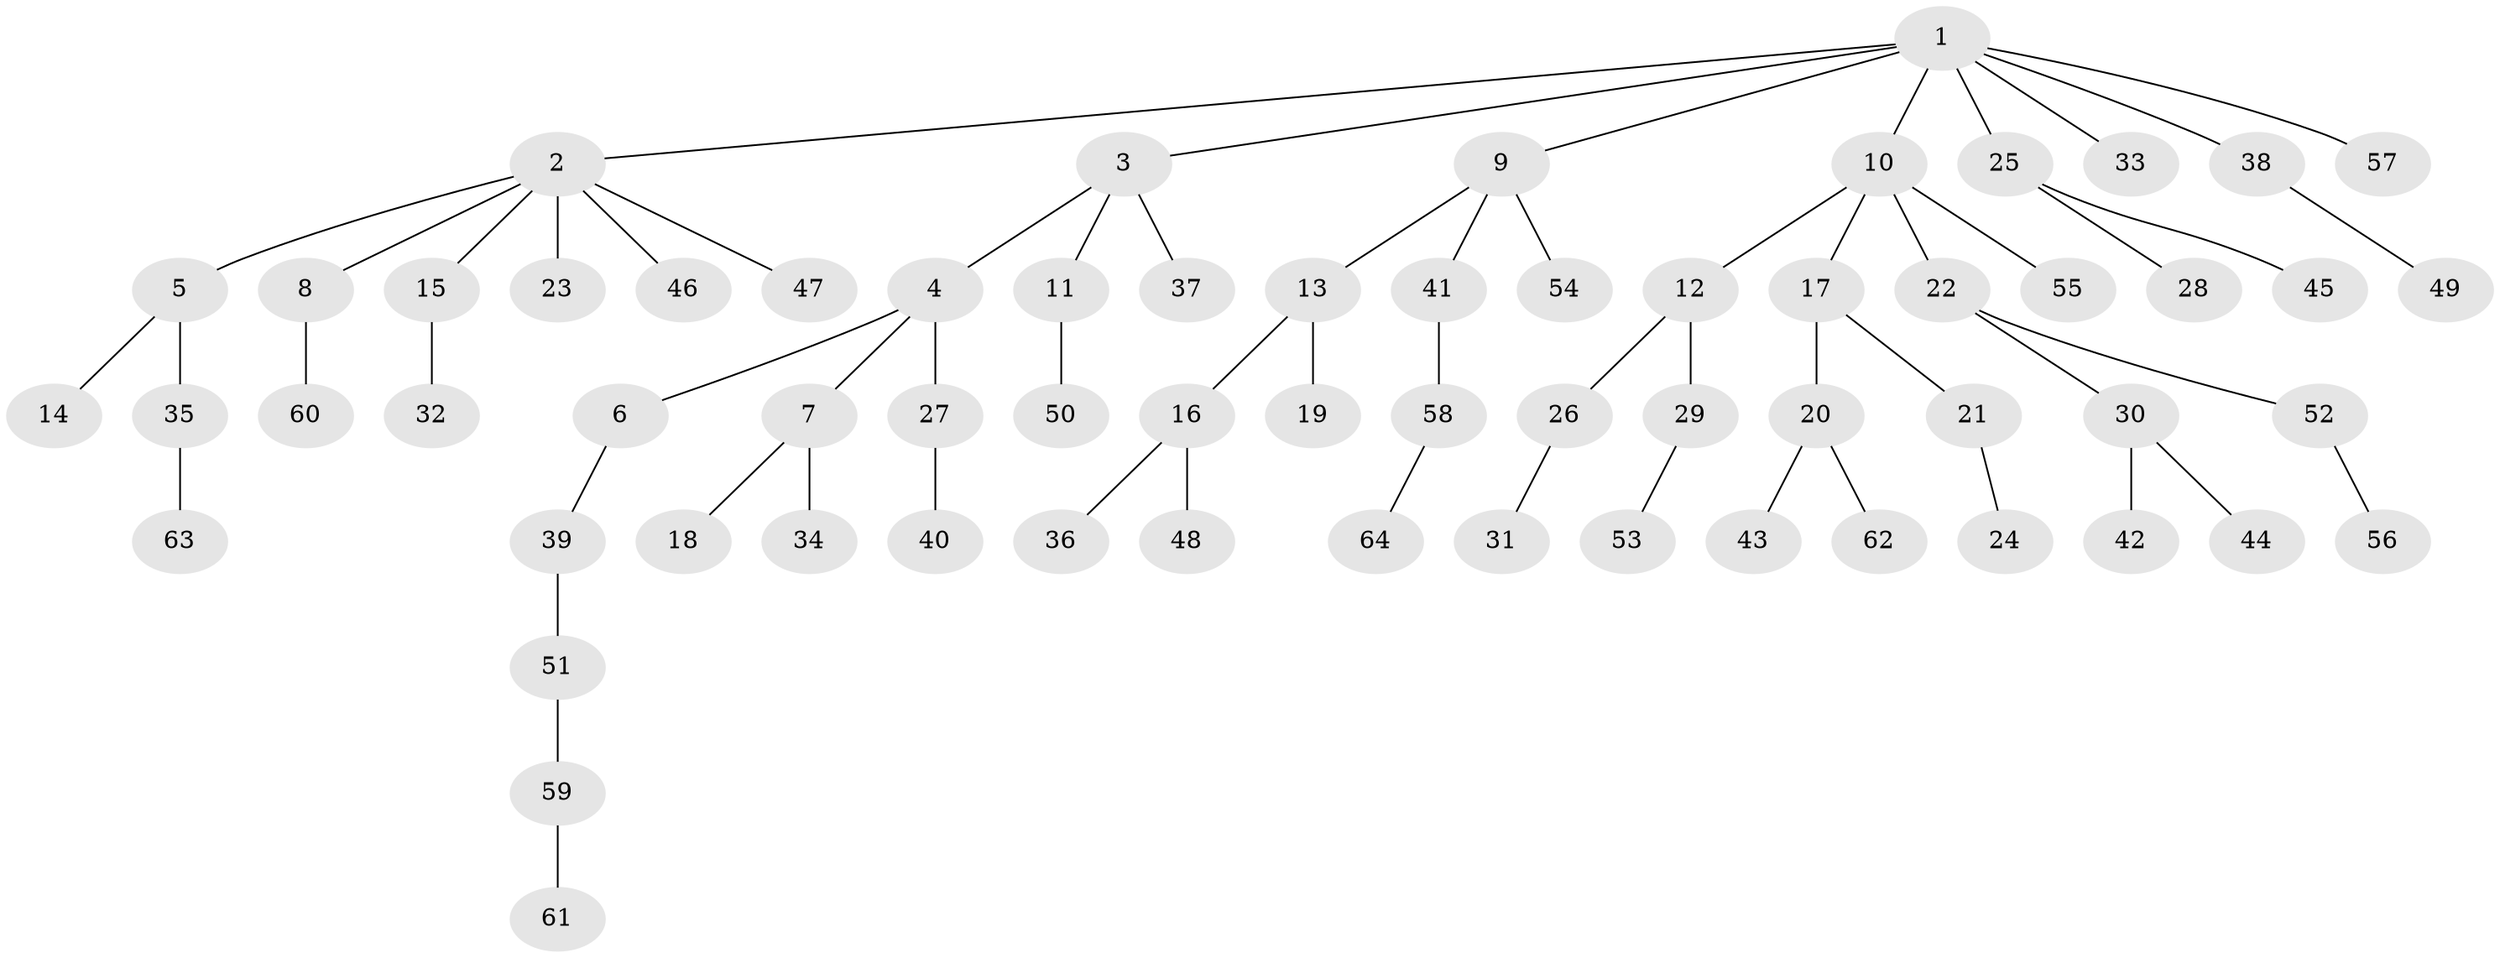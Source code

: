 // Generated by graph-tools (version 1.1) at 2025/50/03/09/25 03:50:22]
// undirected, 64 vertices, 63 edges
graph export_dot {
graph [start="1"]
  node [color=gray90,style=filled];
  1;
  2;
  3;
  4;
  5;
  6;
  7;
  8;
  9;
  10;
  11;
  12;
  13;
  14;
  15;
  16;
  17;
  18;
  19;
  20;
  21;
  22;
  23;
  24;
  25;
  26;
  27;
  28;
  29;
  30;
  31;
  32;
  33;
  34;
  35;
  36;
  37;
  38;
  39;
  40;
  41;
  42;
  43;
  44;
  45;
  46;
  47;
  48;
  49;
  50;
  51;
  52;
  53;
  54;
  55;
  56;
  57;
  58;
  59;
  60;
  61;
  62;
  63;
  64;
  1 -- 2;
  1 -- 3;
  1 -- 9;
  1 -- 10;
  1 -- 25;
  1 -- 33;
  1 -- 38;
  1 -- 57;
  2 -- 5;
  2 -- 8;
  2 -- 15;
  2 -- 23;
  2 -- 46;
  2 -- 47;
  3 -- 4;
  3 -- 11;
  3 -- 37;
  4 -- 6;
  4 -- 7;
  4 -- 27;
  5 -- 14;
  5 -- 35;
  6 -- 39;
  7 -- 18;
  7 -- 34;
  8 -- 60;
  9 -- 13;
  9 -- 41;
  9 -- 54;
  10 -- 12;
  10 -- 17;
  10 -- 22;
  10 -- 55;
  11 -- 50;
  12 -- 26;
  12 -- 29;
  13 -- 16;
  13 -- 19;
  15 -- 32;
  16 -- 36;
  16 -- 48;
  17 -- 20;
  17 -- 21;
  20 -- 43;
  20 -- 62;
  21 -- 24;
  22 -- 30;
  22 -- 52;
  25 -- 28;
  25 -- 45;
  26 -- 31;
  27 -- 40;
  29 -- 53;
  30 -- 42;
  30 -- 44;
  35 -- 63;
  38 -- 49;
  39 -- 51;
  41 -- 58;
  51 -- 59;
  52 -- 56;
  58 -- 64;
  59 -- 61;
}
